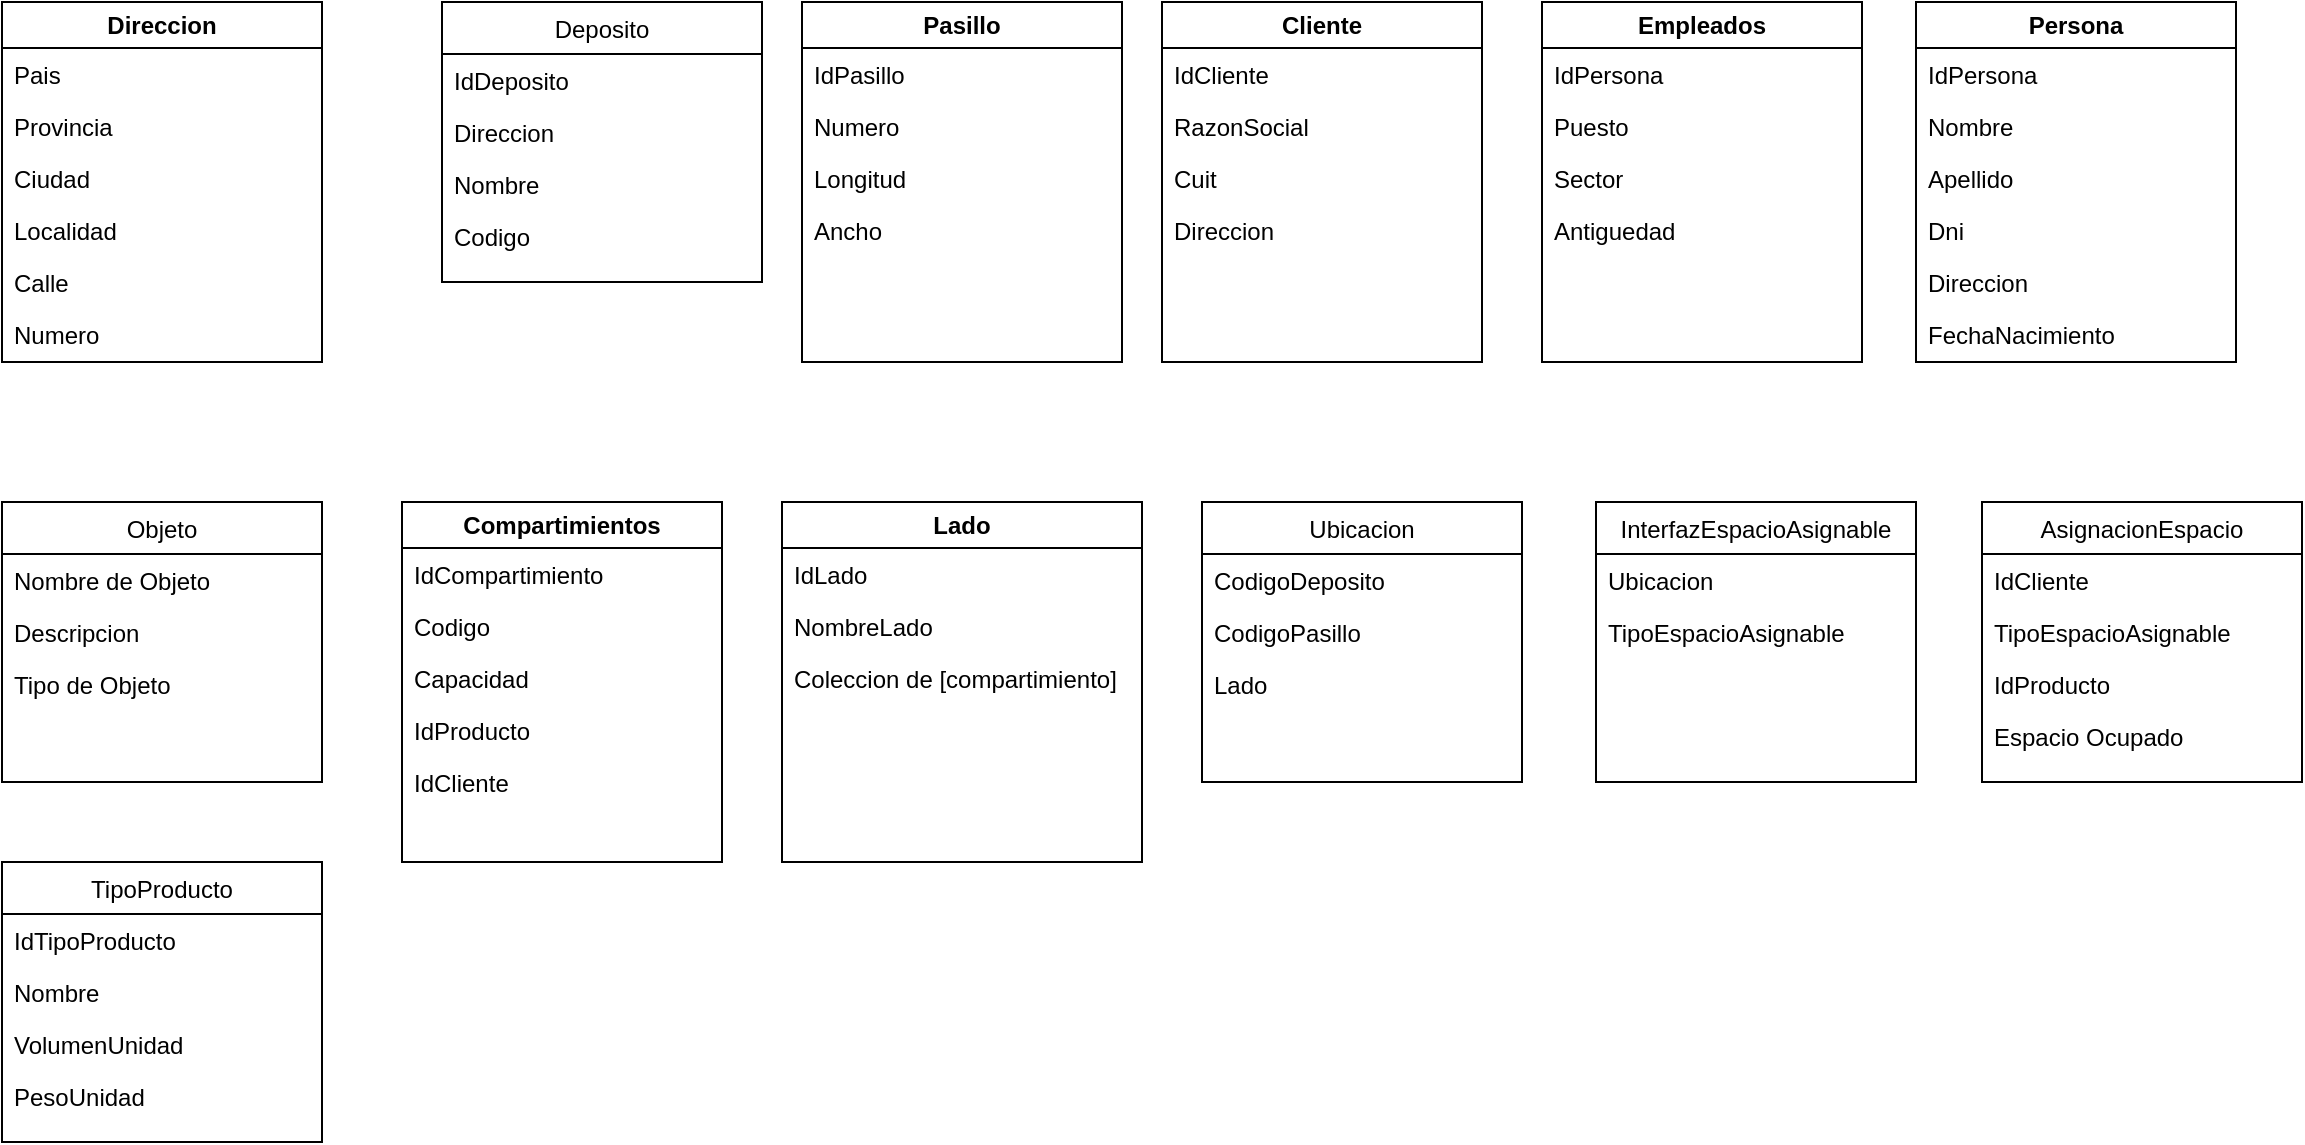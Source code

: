 <mxfile version="28.1.1">
  <diagram id="C5RBs43oDa-KdzZeNtuy" name="Page-1">
    <mxGraphModel dx="1665" dy="823" grid="1" gridSize="10" guides="1" tooltips="1" connect="1" arrows="1" fold="1" page="1" pageScale="1" pageWidth="827" pageHeight="1169" math="0" shadow="0">
      <root>
        <mxCell id="WIyWlLk6GJQsqaUBKTNV-0" />
        <mxCell id="WIyWlLk6GJQsqaUBKTNV-1" parent="WIyWlLk6GJQsqaUBKTNV-0" />
        <mxCell id="zkfFHV4jXpPFQw0GAbJ--17" value="Deposito" style="swimlane;fontStyle=0;align=center;verticalAlign=top;childLayout=stackLayout;horizontal=1;startSize=26;horizontalStack=0;resizeParent=1;resizeLast=0;collapsible=1;marginBottom=0;rounded=0;shadow=0;strokeWidth=1;" parent="WIyWlLk6GJQsqaUBKTNV-1" vertex="1">
          <mxGeometry x="250" y="40" width="160" height="140" as="geometry">
            <mxRectangle x="508" y="120" width="160" height="26" as="alternateBounds" />
          </mxGeometry>
        </mxCell>
        <mxCell id="zkfFHV4jXpPFQw0GAbJ--18" value="IdDeposito" style="text;align=left;verticalAlign=top;spacingLeft=4;spacingRight=4;overflow=hidden;rotatable=0;points=[[0,0.5],[1,0.5]];portConstraint=eastwest;" parent="zkfFHV4jXpPFQw0GAbJ--17" vertex="1">
          <mxGeometry y="26" width="160" height="26" as="geometry" />
        </mxCell>
        <mxCell id="zkfFHV4jXpPFQw0GAbJ--19" value="Direccion" style="text;align=left;verticalAlign=top;spacingLeft=4;spacingRight=4;overflow=hidden;rotatable=0;points=[[0,0.5],[1,0.5]];portConstraint=eastwest;rounded=0;shadow=0;html=0;" parent="zkfFHV4jXpPFQw0GAbJ--17" vertex="1">
          <mxGeometry y="52" width="160" height="26" as="geometry" />
        </mxCell>
        <mxCell id="8oh8qn5W_mC4IkFil9K9-3" value="Nombre" style="text;align=left;verticalAlign=top;spacingLeft=4;spacingRight=4;overflow=hidden;rotatable=0;points=[[0,0.5],[1,0.5]];portConstraint=eastwest;rounded=0;shadow=0;html=0;" parent="zkfFHV4jXpPFQw0GAbJ--17" vertex="1">
          <mxGeometry y="78" width="160" height="26" as="geometry" />
        </mxCell>
        <mxCell id="8oh8qn5W_mC4IkFil9K9-9" value="Codigo" style="text;align=left;verticalAlign=top;spacingLeft=4;spacingRight=4;overflow=hidden;rotatable=0;points=[[0,0.5],[1,0.5]];portConstraint=eastwest;rounded=0;shadow=0;html=0;" parent="zkfFHV4jXpPFQw0GAbJ--17" vertex="1">
          <mxGeometry y="104" width="160" height="26" as="geometry" />
        </mxCell>
        <mxCell id="8oh8qn5W_mC4IkFil9K9-1" value="Direccion" style="swimlane;whiteSpace=wrap;html=1;" parent="WIyWlLk6GJQsqaUBKTNV-1" vertex="1">
          <mxGeometry x="30" y="40" width="160" height="180" as="geometry" />
        </mxCell>
        <mxCell id="zkfFHV4jXpPFQw0GAbJ--21" value="Provincia" style="text;align=left;verticalAlign=top;spacingLeft=4;spacingRight=4;overflow=hidden;rotatable=0;points=[[0,0.5],[1,0.5]];portConstraint=eastwest;rounded=0;shadow=0;html=0;" parent="8oh8qn5W_mC4IkFil9K9-1" vertex="1">
          <mxGeometry y="49" width="160" height="26" as="geometry" />
        </mxCell>
        <mxCell id="zkfFHV4jXpPFQw0GAbJ--22" value="Ciudad" style="text;align=left;verticalAlign=top;spacingLeft=4;spacingRight=4;overflow=hidden;rotatable=0;points=[[0,0.5],[1,0.5]];portConstraint=eastwest;rounded=0;shadow=0;html=0;" parent="8oh8qn5W_mC4IkFil9K9-1" vertex="1">
          <mxGeometry y="75" width="160" height="26" as="geometry" />
        </mxCell>
        <mxCell id="8oh8qn5W_mC4IkFil9K9-0" value="Localidad" style="text;align=left;verticalAlign=top;spacingLeft=4;spacingRight=4;overflow=hidden;rotatable=0;points=[[0,0.5],[1,0.5]];portConstraint=eastwest;rounded=0;shadow=0;html=0;" parent="8oh8qn5W_mC4IkFil9K9-1" vertex="1">
          <mxGeometry y="101" width="160" height="26" as="geometry" />
        </mxCell>
        <mxCell id="8oh8qn5W_mC4IkFil9K9-4" value="Pais" style="text;align=left;verticalAlign=top;spacingLeft=4;spacingRight=4;overflow=hidden;rotatable=0;points=[[0,0.5],[1,0.5]];portConstraint=eastwest;rounded=0;shadow=0;html=0;" parent="8oh8qn5W_mC4IkFil9K9-1" vertex="1">
          <mxGeometry y="23" width="160" height="26" as="geometry" />
        </mxCell>
        <mxCell id="8oh8qn5W_mC4IkFil9K9-5" value="Calle" style="text;align=left;verticalAlign=top;spacingLeft=4;spacingRight=4;overflow=hidden;rotatable=0;points=[[0,0.5],[1,0.5]];portConstraint=eastwest;rounded=0;shadow=0;html=0;" parent="8oh8qn5W_mC4IkFil9K9-1" vertex="1">
          <mxGeometry y="127" width="160" height="26" as="geometry" />
        </mxCell>
        <mxCell id="8oh8qn5W_mC4IkFil9K9-6" value="Numero" style="text;align=left;verticalAlign=top;spacingLeft=4;spacingRight=4;overflow=hidden;rotatable=0;points=[[0,0.5],[1,0.5]];portConstraint=eastwest;rounded=0;shadow=0;html=0;" parent="8oh8qn5W_mC4IkFil9K9-1" vertex="1">
          <mxGeometry y="153" width="160" height="26" as="geometry" />
        </mxCell>
        <mxCell id="OE0axlx1RHnG3ek9kstX-1" value="Pasillo" style="swimlane;whiteSpace=wrap;html=1;" parent="WIyWlLk6GJQsqaUBKTNV-1" vertex="1">
          <mxGeometry x="430" y="40" width="160" height="180" as="geometry" />
        </mxCell>
        <mxCell id="OE0axlx1RHnG3ek9kstX-2" value="Numero" style="text;align=left;verticalAlign=top;spacingLeft=4;spacingRight=4;overflow=hidden;rotatable=0;points=[[0,0.5],[1,0.5]];portConstraint=eastwest;rounded=0;shadow=0;html=0;" parent="OE0axlx1RHnG3ek9kstX-1" vertex="1">
          <mxGeometry y="49" width="160" height="26" as="geometry" />
        </mxCell>
        <mxCell id="OE0axlx1RHnG3ek9kstX-3" value="Longitud" style="text;align=left;verticalAlign=top;spacingLeft=4;spacingRight=4;overflow=hidden;rotatable=0;points=[[0,0.5],[1,0.5]];portConstraint=eastwest;rounded=0;shadow=0;html=0;" parent="OE0axlx1RHnG3ek9kstX-1" vertex="1">
          <mxGeometry y="75" width="160" height="26" as="geometry" />
        </mxCell>
        <mxCell id="OE0axlx1RHnG3ek9kstX-5" value="IdPasillo" style="text;align=left;verticalAlign=top;spacingLeft=4;spacingRight=4;overflow=hidden;rotatable=0;points=[[0,0.5],[1,0.5]];portConstraint=eastwest;rounded=0;shadow=0;html=0;" parent="OE0axlx1RHnG3ek9kstX-1" vertex="1">
          <mxGeometry y="23" width="160" height="26" as="geometry" />
        </mxCell>
        <mxCell id="OE0axlx1RHnG3ek9kstX-8" value="Ancho" style="text;align=left;verticalAlign=top;spacingLeft=4;spacingRight=4;overflow=hidden;rotatable=0;points=[[0,0.5],[1,0.5]];portConstraint=eastwest;rounded=0;shadow=0;html=0;" parent="OE0axlx1RHnG3ek9kstX-1" vertex="1">
          <mxGeometry y="101" width="160" height="26" as="geometry" />
        </mxCell>
        <mxCell id="OE0axlx1RHnG3ek9kstX-9" value="Compartimientos" style="swimlane;whiteSpace=wrap;html=1;" parent="WIyWlLk6GJQsqaUBKTNV-1" vertex="1">
          <mxGeometry x="230" y="290" width="160" height="180" as="geometry" />
        </mxCell>
        <mxCell id="OE0axlx1RHnG3ek9kstX-10" value="Codigo" style="text;align=left;verticalAlign=top;spacingLeft=4;spacingRight=4;overflow=hidden;rotatable=0;points=[[0,0.5],[1,0.5]];portConstraint=eastwest;rounded=0;shadow=0;html=0;" parent="OE0axlx1RHnG3ek9kstX-9" vertex="1">
          <mxGeometry y="49" width="160" height="26" as="geometry" />
        </mxCell>
        <mxCell id="OE0axlx1RHnG3ek9kstX-11" value="Capacidad" style="text;align=left;verticalAlign=top;spacingLeft=4;spacingRight=4;overflow=hidden;rotatable=0;points=[[0,0.5],[1,0.5]];portConstraint=eastwest;rounded=0;shadow=0;html=0;" parent="OE0axlx1RHnG3ek9kstX-9" vertex="1">
          <mxGeometry y="75" width="160" height="26" as="geometry" />
        </mxCell>
        <mxCell id="OE0axlx1RHnG3ek9kstX-12" value="IdProducto" style="text;align=left;verticalAlign=top;spacingLeft=4;spacingRight=4;overflow=hidden;rotatable=0;points=[[0,0.5],[1,0.5]];portConstraint=eastwest;rounded=0;shadow=0;html=0;" parent="OE0axlx1RHnG3ek9kstX-9" vertex="1">
          <mxGeometry y="101" width="160" height="26" as="geometry" />
        </mxCell>
        <mxCell id="OE0axlx1RHnG3ek9kstX-13" value="IdCompartimiento" style="text;align=left;verticalAlign=top;spacingLeft=4;spacingRight=4;overflow=hidden;rotatable=0;points=[[0,0.5],[1,0.5]];portConstraint=eastwest;rounded=0;shadow=0;html=0;" parent="OE0axlx1RHnG3ek9kstX-9" vertex="1">
          <mxGeometry y="23" width="160" height="26" as="geometry" />
        </mxCell>
        <mxCell id="OE0axlx1RHnG3ek9kstX-14" value="IdCliente" style="text;align=left;verticalAlign=top;spacingLeft=4;spacingRight=4;overflow=hidden;rotatable=0;points=[[0,0.5],[1,0.5]];portConstraint=eastwest;rounded=0;shadow=0;html=0;" parent="OE0axlx1RHnG3ek9kstX-9" vertex="1">
          <mxGeometry y="127" width="160" height="26" as="geometry" />
        </mxCell>
        <mxCell id="OE0axlx1RHnG3ek9kstX-16" value="Cliente" style="swimlane;whiteSpace=wrap;html=1;" parent="WIyWlLk6GJQsqaUBKTNV-1" vertex="1">
          <mxGeometry x="610" y="40" width="160" height="180" as="geometry" />
        </mxCell>
        <mxCell id="OE0axlx1RHnG3ek9kstX-17" value="RazonSocial" style="text;align=left;verticalAlign=top;spacingLeft=4;spacingRight=4;overflow=hidden;rotatable=0;points=[[0,0.5],[1,0.5]];portConstraint=eastwest;rounded=0;shadow=0;html=0;" parent="OE0axlx1RHnG3ek9kstX-16" vertex="1">
          <mxGeometry y="49" width="160" height="26" as="geometry" />
        </mxCell>
        <mxCell id="OE0axlx1RHnG3ek9kstX-18" value="Cuit" style="text;align=left;verticalAlign=top;spacingLeft=4;spacingRight=4;overflow=hidden;rotatable=0;points=[[0,0.5],[1,0.5]];portConstraint=eastwest;rounded=0;shadow=0;html=0;" parent="OE0axlx1RHnG3ek9kstX-16" vertex="1">
          <mxGeometry y="75" width="160" height="26" as="geometry" />
        </mxCell>
        <mxCell id="OE0axlx1RHnG3ek9kstX-19" value="Direccion" style="text;align=left;verticalAlign=top;spacingLeft=4;spacingRight=4;overflow=hidden;rotatable=0;points=[[0,0.5],[1,0.5]];portConstraint=eastwest;rounded=0;shadow=0;html=0;" parent="OE0axlx1RHnG3ek9kstX-16" vertex="1">
          <mxGeometry y="101" width="160" height="26" as="geometry" />
        </mxCell>
        <mxCell id="OE0axlx1RHnG3ek9kstX-20" value="IdCliente" style="text;align=left;verticalAlign=top;spacingLeft=4;spacingRight=4;overflow=hidden;rotatable=0;points=[[0,0.5],[1,0.5]];portConstraint=eastwest;rounded=0;shadow=0;html=0;" parent="OE0axlx1RHnG3ek9kstX-16" vertex="1">
          <mxGeometry y="23" width="160" height="26" as="geometry" />
        </mxCell>
        <mxCell id="OE0axlx1RHnG3ek9kstX-23" value="InterfazEspacioAsignable" style="swimlane;fontStyle=0;align=center;verticalAlign=top;childLayout=stackLayout;horizontal=1;startSize=26;horizontalStack=0;resizeParent=1;resizeLast=0;collapsible=1;marginBottom=0;rounded=0;shadow=0;strokeWidth=1;" parent="WIyWlLk6GJQsqaUBKTNV-1" vertex="1">
          <mxGeometry x="827" y="290" width="160" height="140" as="geometry">
            <mxRectangle x="508" y="120" width="160" height="26" as="alternateBounds" />
          </mxGeometry>
        </mxCell>
        <mxCell id="OE0axlx1RHnG3ek9kstX-24" value="Ubicacion" style="text;align=left;verticalAlign=top;spacingLeft=4;spacingRight=4;overflow=hidden;rotatable=0;points=[[0,0.5],[1,0.5]];portConstraint=eastwest;" parent="OE0axlx1RHnG3ek9kstX-23" vertex="1">
          <mxGeometry y="26" width="160" height="26" as="geometry" />
        </mxCell>
        <mxCell id="OE0axlx1RHnG3ek9kstX-25" value="TipoEspacioAsignable" style="text;align=left;verticalAlign=top;spacingLeft=4;spacingRight=4;overflow=hidden;rotatable=0;points=[[0,0.5],[1,0.5]];portConstraint=eastwest;rounded=0;shadow=0;html=0;" parent="OE0axlx1RHnG3ek9kstX-23" vertex="1">
          <mxGeometry y="52" width="160" height="26" as="geometry" />
        </mxCell>
        <mxCell id="OE0axlx1RHnG3ek9kstX-28" value="Ubicacion" style="swimlane;fontStyle=0;align=center;verticalAlign=top;childLayout=stackLayout;horizontal=1;startSize=26;horizontalStack=0;resizeParent=1;resizeLast=0;collapsible=1;marginBottom=0;rounded=0;shadow=0;strokeWidth=1;" parent="WIyWlLk6GJQsqaUBKTNV-1" vertex="1">
          <mxGeometry x="630" y="290" width="160" height="140" as="geometry">
            <mxRectangle x="508" y="120" width="160" height="26" as="alternateBounds" />
          </mxGeometry>
        </mxCell>
        <mxCell id="OE0axlx1RHnG3ek9kstX-29" value="CodigoDeposito" style="text;align=left;verticalAlign=top;spacingLeft=4;spacingRight=4;overflow=hidden;rotatable=0;points=[[0,0.5],[1,0.5]];portConstraint=eastwest;" parent="OE0axlx1RHnG3ek9kstX-28" vertex="1">
          <mxGeometry y="26" width="160" height="26" as="geometry" />
        </mxCell>
        <mxCell id="OE0axlx1RHnG3ek9kstX-30" value="CodigoPasillo" style="text;align=left;verticalAlign=top;spacingLeft=4;spacingRight=4;overflow=hidden;rotatable=0;points=[[0,0.5],[1,0.5]];portConstraint=eastwest;rounded=0;shadow=0;html=0;" parent="OE0axlx1RHnG3ek9kstX-28" vertex="1">
          <mxGeometry y="52" width="160" height="26" as="geometry" />
        </mxCell>
        <mxCell id="OE0axlx1RHnG3ek9kstX-31" value="Lado" style="text;align=left;verticalAlign=top;spacingLeft=4;spacingRight=4;overflow=hidden;rotatable=0;points=[[0,0.5],[1,0.5]];portConstraint=eastwest;rounded=0;shadow=0;html=0;" parent="OE0axlx1RHnG3ek9kstX-28" vertex="1">
          <mxGeometry y="78" width="160" height="26" as="geometry" />
        </mxCell>
        <mxCell id="OE0axlx1RHnG3ek9kstX-34" value="Lado" style="swimlane;whiteSpace=wrap;html=1;" parent="WIyWlLk6GJQsqaUBKTNV-1" vertex="1">
          <mxGeometry x="420" y="290" width="180" height="180" as="geometry" />
        </mxCell>
        <mxCell id="OE0axlx1RHnG3ek9kstX-35" value="NombreLado" style="text;align=left;verticalAlign=top;spacingLeft=4;spacingRight=4;overflow=hidden;rotatable=0;points=[[0,0.5],[1,0.5]];portConstraint=eastwest;rounded=0;shadow=0;html=0;" parent="OE0axlx1RHnG3ek9kstX-34" vertex="1">
          <mxGeometry y="49" width="160" height="26" as="geometry" />
        </mxCell>
        <mxCell id="OE0axlx1RHnG3ek9kstX-36" value="Coleccion de [compartimiento]" style="text;align=left;verticalAlign=top;spacingLeft=4;spacingRight=4;overflow=hidden;rotatable=0;points=[[0,0.5],[1,0.5]];portConstraint=eastwest;rounded=0;shadow=0;html=0;" parent="OE0axlx1RHnG3ek9kstX-34" vertex="1">
          <mxGeometry y="75" width="180" height="26" as="geometry" />
        </mxCell>
        <mxCell id="OE0axlx1RHnG3ek9kstX-38" value="IdLado" style="text;align=left;verticalAlign=top;spacingLeft=4;spacingRight=4;overflow=hidden;rotatable=0;points=[[0,0.5],[1,0.5]];portConstraint=eastwest;rounded=0;shadow=0;html=0;" parent="OE0axlx1RHnG3ek9kstX-34" vertex="1">
          <mxGeometry y="23" width="160" height="26" as="geometry" />
        </mxCell>
        <mxCell id="OE0axlx1RHnG3ek9kstX-40" value="Objeto" style="swimlane;fontStyle=0;align=center;verticalAlign=top;childLayout=stackLayout;horizontal=1;startSize=26;horizontalStack=0;resizeParent=1;resizeLast=0;collapsible=1;marginBottom=0;rounded=0;shadow=0;strokeWidth=1;" parent="WIyWlLk6GJQsqaUBKTNV-1" vertex="1">
          <mxGeometry x="30" y="290" width="160" height="140" as="geometry">
            <mxRectangle x="508" y="120" width="160" height="26" as="alternateBounds" />
          </mxGeometry>
        </mxCell>
        <mxCell id="OE0axlx1RHnG3ek9kstX-41" value="Nombre de Objeto" style="text;align=left;verticalAlign=top;spacingLeft=4;spacingRight=4;overflow=hidden;rotatable=0;points=[[0,0.5],[1,0.5]];portConstraint=eastwest;" parent="OE0axlx1RHnG3ek9kstX-40" vertex="1">
          <mxGeometry y="26" width="160" height="26" as="geometry" />
        </mxCell>
        <mxCell id="OE0axlx1RHnG3ek9kstX-42" value="Descripcion" style="text;align=left;verticalAlign=top;spacingLeft=4;spacingRight=4;overflow=hidden;rotatable=0;points=[[0,0.5],[1,0.5]];portConstraint=eastwest;rounded=0;shadow=0;html=0;" parent="OE0axlx1RHnG3ek9kstX-40" vertex="1">
          <mxGeometry y="52" width="160" height="26" as="geometry" />
        </mxCell>
        <mxCell id="OE0axlx1RHnG3ek9kstX-43" value="Tipo de Objeto" style="text;align=left;verticalAlign=top;spacingLeft=4;spacingRight=4;overflow=hidden;rotatable=0;points=[[0,0.5],[1,0.5]];portConstraint=eastwest;rounded=0;shadow=0;html=0;" parent="OE0axlx1RHnG3ek9kstX-40" vertex="1">
          <mxGeometry y="78" width="160" height="26" as="geometry" />
        </mxCell>
        <mxCell id="OE0axlx1RHnG3ek9kstX-44" value="Empleados" style="swimlane;whiteSpace=wrap;html=1;" parent="WIyWlLk6GJQsqaUBKTNV-1" vertex="1">
          <mxGeometry x="800" y="40" width="160" height="180" as="geometry" />
        </mxCell>
        <mxCell id="OE0axlx1RHnG3ek9kstX-45" value="Puesto" style="text;align=left;verticalAlign=top;spacingLeft=4;spacingRight=4;overflow=hidden;rotatable=0;points=[[0,0.5],[1,0.5]];portConstraint=eastwest;rounded=0;shadow=0;html=0;" parent="OE0axlx1RHnG3ek9kstX-44" vertex="1">
          <mxGeometry y="49" width="160" height="26" as="geometry" />
        </mxCell>
        <mxCell id="OE0axlx1RHnG3ek9kstX-46" value="Sector" style="text;align=left;verticalAlign=top;spacingLeft=4;spacingRight=4;overflow=hidden;rotatable=0;points=[[0,0.5],[1,0.5]];portConstraint=eastwest;rounded=0;shadow=0;html=0;" parent="OE0axlx1RHnG3ek9kstX-44" vertex="1">
          <mxGeometry y="75" width="160" height="26" as="geometry" />
        </mxCell>
        <mxCell id="OE0axlx1RHnG3ek9kstX-47" value="Antiguedad" style="text;align=left;verticalAlign=top;spacingLeft=4;spacingRight=4;overflow=hidden;rotatable=0;points=[[0,0.5],[1,0.5]];portConstraint=eastwest;rounded=0;shadow=0;html=0;" parent="OE0axlx1RHnG3ek9kstX-44" vertex="1">
          <mxGeometry y="101" width="160" height="26" as="geometry" />
        </mxCell>
        <mxCell id="OE0axlx1RHnG3ek9kstX-48" value="IdPersona" style="text;align=left;verticalAlign=top;spacingLeft=4;spacingRight=4;overflow=hidden;rotatable=0;points=[[0,0.5],[1,0.5]];portConstraint=eastwest;rounded=0;shadow=0;html=0;" parent="OE0axlx1RHnG3ek9kstX-44" vertex="1">
          <mxGeometry y="23" width="160" height="26" as="geometry" />
        </mxCell>
        <mxCell id="OE0axlx1RHnG3ek9kstX-51" value="Persona" style="swimlane;whiteSpace=wrap;html=1;" parent="WIyWlLk6GJQsqaUBKTNV-1" vertex="1">
          <mxGeometry x="987" y="40" width="160" height="180" as="geometry" />
        </mxCell>
        <mxCell id="OE0axlx1RHnG3ek9kstX-52" value="Nombre" style="text;align=left;verticalAlign=top;spacingLeft=4;spacingRight=4;overflow=hidden;rotatable=0;points=[[0,0.5],[1,0.5]];portConstraint=eastwest;rounded=0;shadow=0;html=0;" parent="OE0axlx1RHnG3ek9kstX-51" vertex="1">
          <mxGeometry y="49" width="160" height="26" as="geometry" />
        </mxCell>
        <mxCell id="OE0axlx1RHnG3ek9kstX-53" value="Apellido" style="text;align=left;verticalAlign=top;spacingLeft=4;spacingRight=4;overflow=hidden;rotatable=0;points=[[0,0.5],[1,0.5]];portConstraint=eastwest;rounded=0;shadow=0;html=0;" parent="OE0axlx1RHnG3ek9kstX-51" vertex="1">
          <mxGeometry y="75" width="160" height="26" as="geometry" />
        </mxCell>
        <mxCell id="OE0axlx1RHnG3ek9kstX-54" value="Dni" style="text;align=left;verticalAlign=top;spacingLeft=4;spacingRight=4;overflow=hidden;rotatable=0;points=[[0,0.5],[1,0.5]];portConstraint=eastwest;rounded=0;shadow=0;html=0;" parent="OE0axlx1RHnG3ek9kstX-51" vertex="1">
          <mxGeometry y="101" width="160" height="26" as="geometry" />
        </mxCell>
        <mxCell id="OE0axlx1RHnG3ek9kstX-55" value="IdPersona" style="text;align=left;verticalAlign=top;spacingLeft=4;spacingRight=4;overflow=hidden;rotatable=0;points=[[0,0.5],[1,0.5]];portConstraint=eastwest;rounded=0;shadow=0;html=0;" parent="OE0axlx1RHnG3ek9kstX-51" vertex="1">
          <mxGeometry y="23" width="160" height="26" as="geometry" />
        </mxCell>
        <mxCell id="OE0axlx1RHnG3ek9kstX-56" value="Direccion" style="text;align=left;verticalAlign=top;spacingLeft=4;spacingRight=4;overflow=hidden;rotatable=0;points=[[0,0.5],[1,0.5]];portConstraint=eastwest;rounded=0;shadow=0;html=0;" parent="OE0axlx1RHnG3ek9kstX-51" vertex="1">
          <mxGeometry y="127" width="160" height="26" as="geometry" />
        </mxCell>
        <mxCell id="OE0axlx1RHnG3ek9kstX-65" value="FechaNacimiento" style="text;align=left;verticalAlign=top;spacingLeft=4;spacingRight=4;overflow=hidden;rotatable=0;points=[[0,0.5],[1,0.5]];portConstraint=eastwest;rounded=0;shadow=0;html=0;" parent="OE0axlx1RHnG3ek9kstX-51" vertex="1">
          <mxGeometry y="153" width="160" height="26" as="geometry" />
        </mxCell>
        <mxCell id="zTuqwJ2oNP809d_AsbmM-0" value="AsignacionEspacio" style="swimlane;fontStyle=0;align=center;verticalAlign=top;childLayout=stackLayout;horizontal=1;startSize=26;horizontalStack=0;resizeParent=1;resizeLast=0;collapsible=1;marginBottom=0;rounded=0;shadow=0;strokeWidth=1;" vertex="1" parent="WIyWlLk6GJQsqaUBKTNV-1">
          <mxGeometry x="1020" y="290" width="160" height="140" as="geometry">
            <mxRectangle x="508" y="120" width="160" height="26" as="alternateBounds" />
          </mxGeometry>
        </mxCell>
        <mxCell id="zTuqwJ2oNP809d_AsbmM-1" value="IdCliente" style="text;align=left;verticalAlign=top;spacingLeft=4;spacingRight=4;overflow=hidden;rotatable=0;points=[[0,0.5],[1,0.5]];portConstraint=eastwest;" vertex="1" parent="zTuqwJ2oNP809d_AsbmM-0">
          <mxGeometry y="26" width="160" height="26" as="geometry" />
        </mxCell>
        <mxCell id="zTuqwJ2oNP809d_AsbmM-2" value="TipoEspacioAsignable" style="text;align=left;verticalAlign=top;spacingLeft=4;spacingRight=4;overflow=hidden;rotatable=0;points=[[0,0.5],[1,0.5]];portConstraint=eastwest;rounded=0;shadow=0;html=0;" vertex="1" parent="zTuqwJ2oNP809d_AsbmM-0">
          <mxGeometry y="52" width="160" height="26" as="geometry" />
        </mxCell>
        <mxCell id="zTuqwJ2oNP809d_AsbmM-3" value="IdProducto" style="text;align=left;verticalAlign=top;spacingLeft=4;spacingRight=4;overflow=hidden;rotatable=0;points=[[0,0.5],[1,0.5]];portConstraint=eastwest;rounded=0;shadow=0;html=0;" vertex="1" parent="zTuqwJ2oNP809d_AsbmM-0">
          <mxGeometry y="78" width="160" height="26" as="geometry" />
        </mxCell>
        <mxCell id="zTuqwJ2oNP809d_AsbmM-4" value="Espacio Ocupado" style="text;align=left;verticalAlign=top;spacingLeft=4;spacingRight=4;overflow=hidden;rotatable=0;points=[[0,0.5],[1,0.5]];portConstraint=eastwest;rounded=0;shadow=0;html=0;" vertex="1" parent="zTuqwJ2oNP809d_AsbmM-0">
          <mxGeometry y="104" width="160" height="26" as="geometry" />
        </mxCell>
        <mxCell id="zTuqwJ2oNP809d_AsbmM-6" value="TipoProducto" style="swimlane;fontStyle=0;align=center;verticalAlign=top;childLayout=stackLayout;horizontal=1;startSize=26;horizontalStack=0;resizeParent=1;resizeLast=0;collapsible=1;marginBottom=0;rounded=0;shadow=0;strokeWidth=1;" vertex="1" parent="WIyWlLk6GJQsqaUBKTNV-1">
          <mxGeometry x="30" y="470" width="160" height="140" as="geometry">
            <mxRectangle x="508" y="120" width="160" height="26" as="alternateBounds" />
          </mxGeometry>
        </mxCell>
        <mxCell id="zTuqwJ2oNP809d_AsbmM-7" value="IdTipoProducto" style="text;align=left;verticalAlign=top;spacingLeft=4;spacingRight=4;overflow=hidden;rotatable=0;points=[[0,0.5],[1,0.5]];portConstraint=eastwest;" vertex="1" parent="zTuqwJ2oNP809d_AsbmM-6">
          <mxGeometry y="26" width="160" height="26" as="geometry" />
        </mxCell>
        <mxCell id="zTuqwJ2oNP809d_AsbmM-8" value="Nombre" style="text;align=left;verticalAlign=top;spacingLeft=4;spacingRight=4;overflow=hidden;rotatable=0;points=[[0,0.5],[1,0.5]];portConstraint=eastwest;rounded=0;shadow=0;html=0;" vertex="1" parent="zTuqwJ2oNP809d_AsbmM-6">
          <mxGeometry y="52" width="160" height="26" as="geometry" />
        </mxCell>
        <mxCell id="zTuqwJ2oNP809d_AsbmM-9" value="VolumenUnidad" style="text;align=left;verticalAlign=top;spacingLeft=4;spacingRight=4;overflow=hidden;rotatable=0;points=[[0,0.5],[1,0.5]];portConstraint=eastwest;rounded=0;shadow=0;html=0;" vertex="1" parent="zTuqwJ2oNP809d_AsbmM-6">
          <mxGeometry y="78" width="160" height="26" as="geometry" />
        </mxCell>
        <mxCell id="zTuqwJ2oNP809d_AsbmM-10" value="PesoUnidad" style="text;align=left;verticalAlign=top;spacingLeft=4;spacingRight=4;overflow=hidden;rotatable=0;points=[[0,0.5],[1,0.5]];portConstraint=eastwest;rounded=0;shadow=0;html=0;" vertex="1" parent="zTuqwJ2oNP809d_AsbmM-6">
          <mxGeometry y="104" width="160" height="26" as="geometry" />
        </mxCell>
      </root>
    </mxGraphModel>
  </diagram>
</mxfile>
